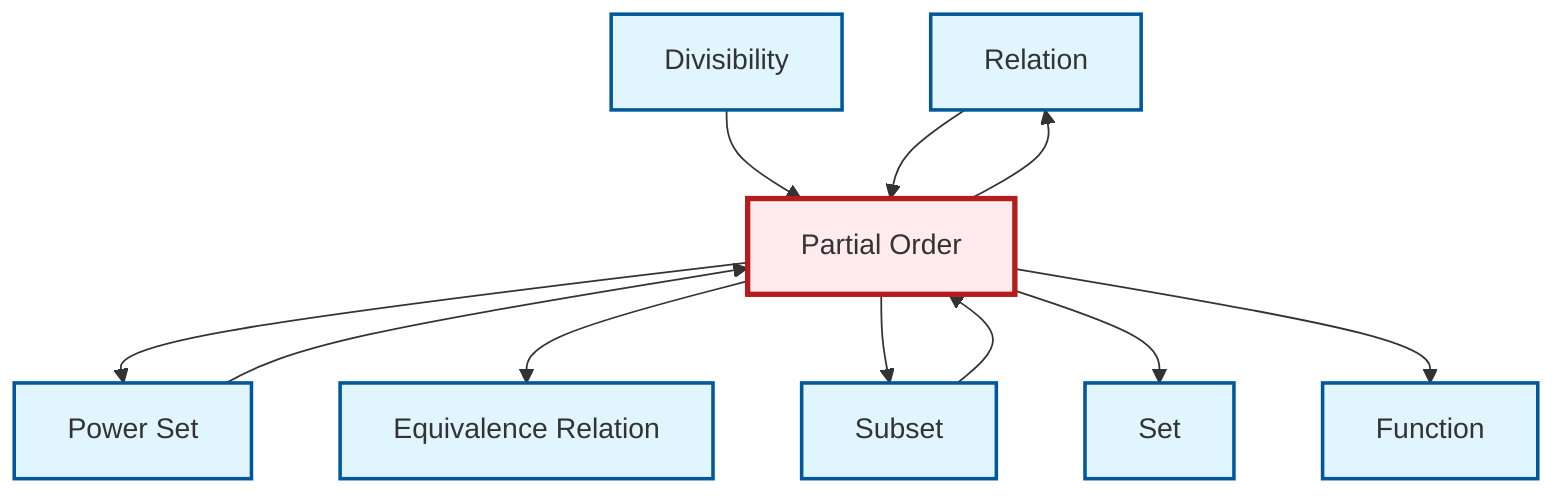 graph TD
    classDef definition fill:#e1f5fe,stroke:#01579b,stroke-width:2px
    classDef theorem fill:#f3e5f5,stroke:#4a148c,stroke-width:2px
    classDef axiom fill:#fff3e0,stroke:#e65100,stroke-width:2px
    classDef example fill:#e8f5e9,stroke:#1b5e20,stroke-width:2px
    classDef current fill:#ffebee,stroke:#b71c1c,stroke-width:3px
    def-equivalence-relation["Equivalence Relation"]:::definition
    def-relation["Relation"]:::definition
    def-partial-order["Partial Order"]:::definition
    def-power-set["Power Set"]:::definition
    def-function["Function"]:::definition
    def-divisibility["Divisibility"]:::definition
    def-set["Set"]:::definition
    def-subset["Subset"]:::definition
    def-power-set --> def-partial-order
    def-partial-order --> def-power-set
    def-partial-order --> def-equivalence-relation
    def-partial-order --> def-subset
    def-partial-order --> def-set
    def-partial-order --> def-relation
    def-divisibility --> def-partial-order
    def-subset --> def-partial-order
    def-relation --> def-partial-order
    def-partial-order --> def-function
    class def-partial-order current
